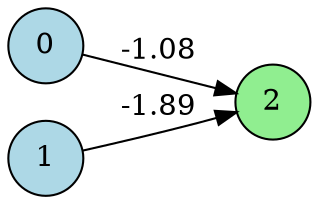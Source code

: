digraph neat {
  rankdir=LR;
  node [shape=circle];
  node0 [label="0", style=filled, fillcolor=lightblue];
  node1 [label="1", style=filled, fillcolor=lightblue];
  node2 [label="2", style=filled, fillcolor=lightgreen];
  node0 -> node2 [label="-1.08"];
  node1 -> node2 [label="-1.89"];
}
